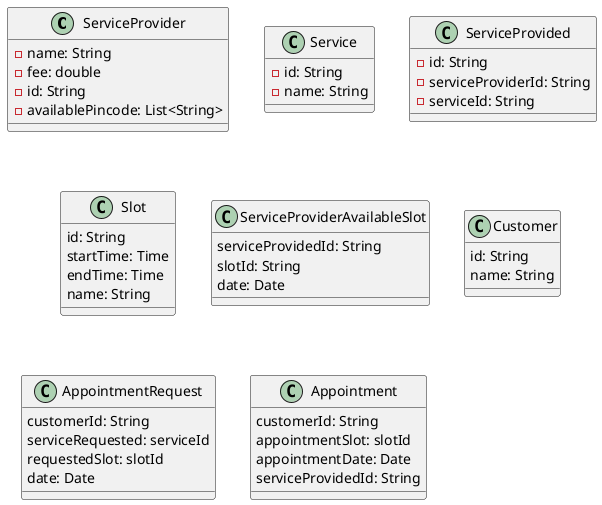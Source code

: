 @startuml
'https://plantuml.com/class-diagram

class ServiceProvider {
    - name: String
    - fee: double
    - id: String
    - availablePincode: List<String>
}



class Service {
    - id: String
    - name: String
}

class ServiceProvided {
    - id: String
    - serviceProviderId: String
    - serviceId: String

}

class Slot {
    id: String
    startTime: Time
    endTime: Time
    name: String
}

class ServiceProviderAvailableSlot {
    serviceProvidedId: String
    slotId: String
    date: Date
}

class Customer {
    id: String
    name: String
}

class AppointmentRequest {
    customerId: String
    serviceRequested: serviceId
    requestedSlot: slotId
    date: Date
}

class Appointment {
    customerId: String
    appointmentSlot: slotId
    appointmentDate: Date
    serviceProvidedId: String
}

@enduml